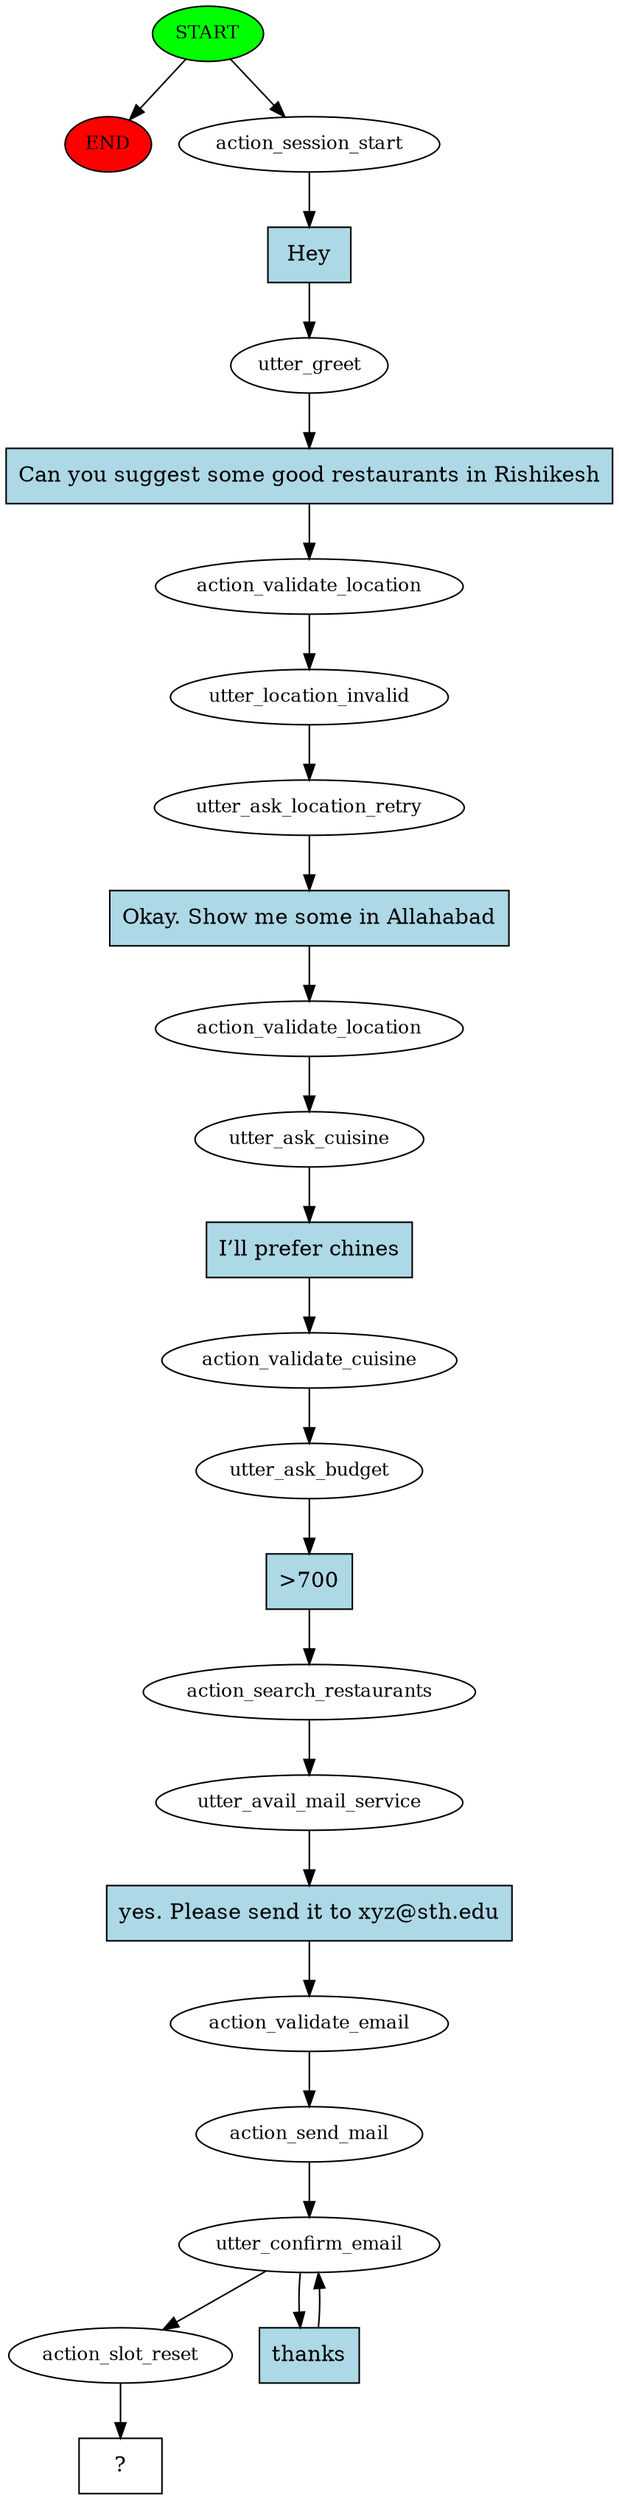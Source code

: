 digraph  {
0 [class="start active", fillcolor=green, fontsize=12, label=START, style=filled];
"-1" [class=end, fillcolor=red, fontsize=12, label=END, style=filled];
1 [class=active, fontsize=12, label=action_session_start];
2 [class=active, fontsize=12, label=utter_greet];
3 [class=active, fontsize=12, label=action_validate_location];
4 [class=active, fontsize=12, label=utter_location_invalid];
5 [class=active, fontsize=12, label=utter_ask_location_retry];
6 [class=active, fontsize=12, label=action_validate_location];
7 [class=active, fontsize=12, label=utter_ask_cuisine];
8 [class=active, fontsize=12, label=action_validate_cuisine];
9 [class=active, fontsize=12, label=utter_ask_budget];
10 [class=active, fontsize=12, label=action_search_restaurants];
11 [class=active, fontsize=12, label=utter_avail_mail_service];
12 [class=active, fontsize=12, label=action_validate_email];
13 [class=active, fontsize=12, label=action_send_mail];
14 [class=active, fontsize=12, label=utter_confirm_email];
16 [class=active, fontsize=12, label=action_slot_reset];
17 [class="intent dashed active", label="  ?  ", shape=rect];
18 [class="intent active", fillcolor=lightblue, label=Hey, shape=rect, style=filled];
19 [class="intent active", fillcolor=lightblue, label="Can you suggest some good restaurants in Rishikesh", shape=rect, style=filled];
20 [class="intent active", fillcolor=lightblue, label="Okay. Show me some in Allahabad", shape=rect, style=filled];
21 [class="intent active", fillcolor=lightblue, label="I’ll prefer chines", shape=rect, style=filled];
22 [class="intent active", fillcolor=lightblue, label=">700", shape=rect, style=filled];
23 [class="intent active", fillcolor=lightblue, label="yes. Please send it to xyz@sth.edu", shape=rect, style=filled];
24 [class="intent active", fillcolor=lightblue, label=thanks, shape=rect, style=filled];
0 -> "-1"  [class="", key=NONE, label=""];
0 -> 1  [class=active, key=NONE, label=""];
1 -> 18  [class=active, key=0];
2 -> 19  [class=active, key=0];
3 -> 4  [class=active, key=NONE, label=""];
4 -> 5  [class=active, key=NONE, label=""];
5 -> 20  [class=active, key=0];
6 -> 7  [class=active, key=NONE, label=""];
7 -> 21  [class=active, key=0];
8 -> 9  [class=active, key=NONE, label=""];
9 -> 22  [class=active, key=0];
10 -> 11  [class=active, key=NONE, label=""];
11 -> 23  [class=active, key=0];
12 -> 13  [class=active, key=NONE, label=""];
13 -> 14  [class=active, key=NONE, label=""];
14 -> 16  [class=active, key=NONE, label=""];
14 -> 24  [class=active, key=0];
16 -> 17  [class=active, key=NONE, label=""];
18 -> 2  [class=active, key=0];
19 -> 3  [class=active, key=0];
20 -> 6  [class=active, key=0];
21 -> 8  [class=active, key=0];
22 -> 10  [class=active, key=0];
23 -> 12  [class=active, key=0];
24 -> 14  [class=active, key=0];
}
